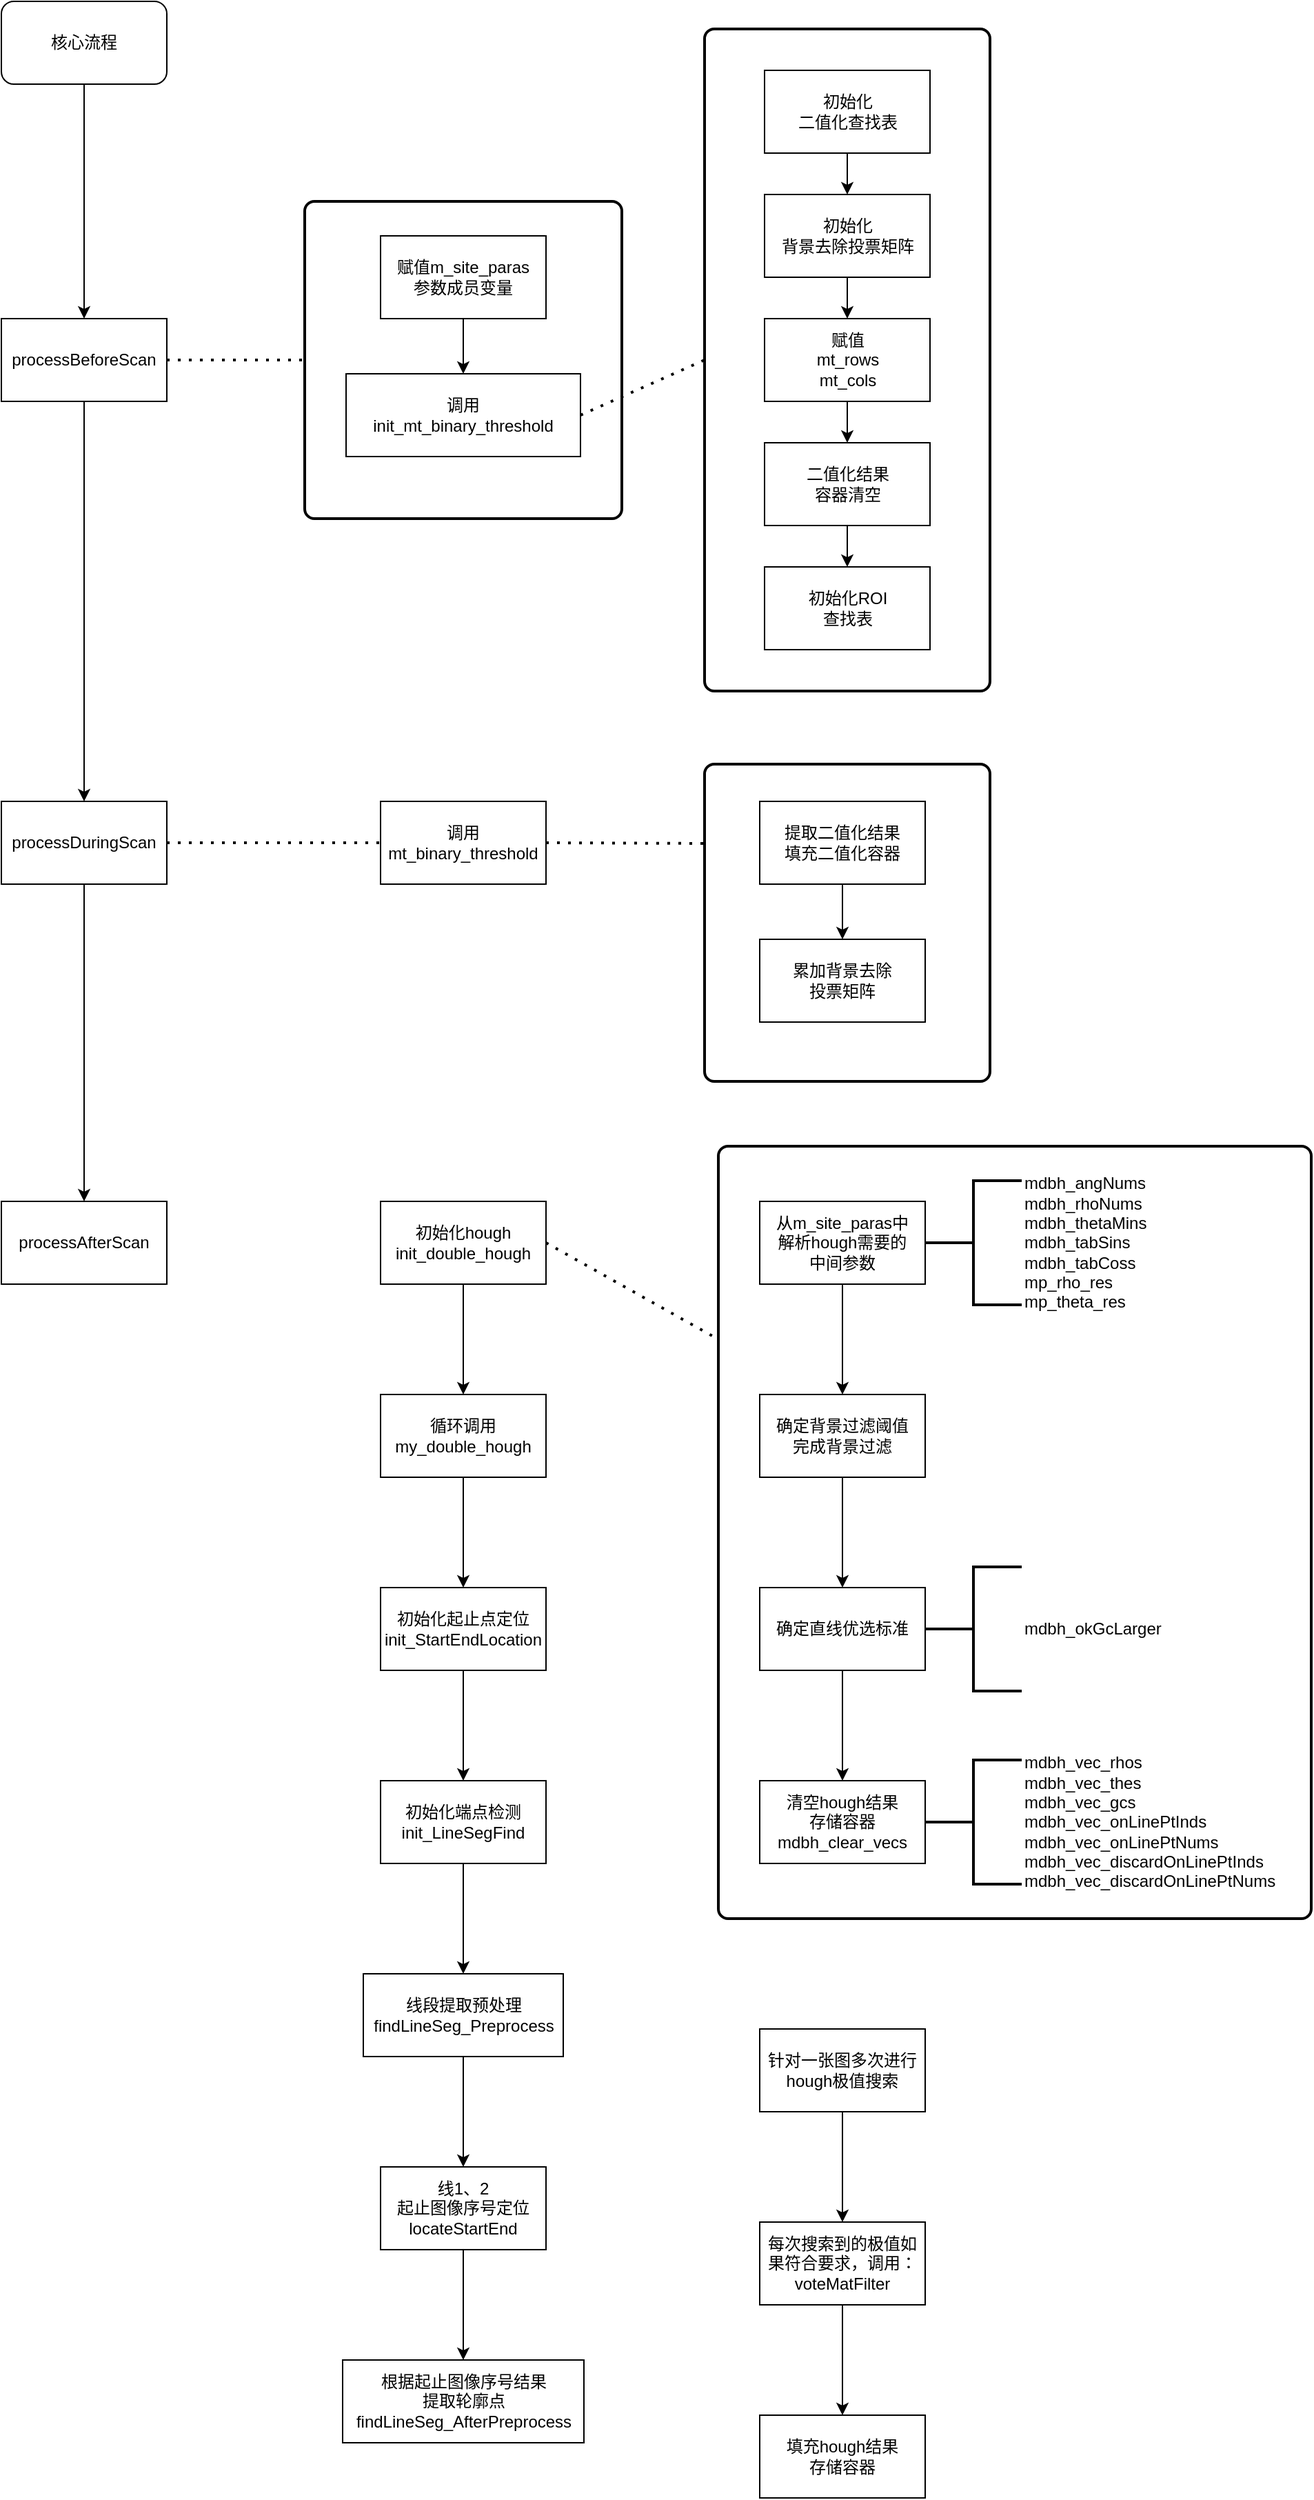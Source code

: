 <mxfile version="14.4.2" type="github">
  <diagram id="x87WVIfukVuzpfLglqjt" name="Page-1">
    <mxGraphModel dx="654" dy="1764" grid="1" gridSize="10" guides="1" tooltips="1" connect="1" arrows="1" fold="1" page="1" pageScale="1" pageWidth="827" pageHeight="1169" math="0" shadow="0">
      <root>
        <mxCell id="0" />
        <mxCell id="1" parent="0" />
        <mxCell id="iU9pxKzeouGR61ay9LNh-56" value="" style="rounded=1;whiteSpace=wrap;html=1;absoluteArcSize=1;arcSize=14;strokeWidth=2;" vertex="1" parent="1">
          <mxGeometry x="630" y="850" width="430" height="560" as="geometry" />
        </mxCell>
        <mxCell id="iU9pxKzeouGR61ay9LNh-30" value="" style="rounded=1;whiteSpace=wrap;html=1;absoluteArcSize=1;arcSize=14;strokeWidth=2;" vertex="1" parent="1">
          <mxGeometry x="620" y="573" width="207" height="230" as="geometry" />
        </mxCell>
        <mxCell id="iU9pxKzeouGR61ay9LNh-27" value="" style="rounded=1;whiteSpace=wrap;html=1;absoluteArcSize=1;arcSize=14;strokeWidth=2;" vertex="1" parent="1">
          <mxGeometry x="620" y="40" width="207" height="480" as="geometry" />
        </mxCell>
        <mxCell id="iU9pxKzeouGR61ay9LNh-25" value="" style="rounded=1;whiteSpace=wrap;html=1;absoluteArcSize=1;arcSize=14;strokeWidth=2;" vertex="1" parent="1">
          <mxGeometry x="330" y="165" width="230" height="230" as="geometry" />
        </mxCell>
        <mxCell id="iU9pxKzeouGR61ay9LNh-3" value="" style="edgeStyle=orthogonalEdgeStyle;rounded=0;orthogonalLoop=1;jettySize=auto;html=1;" edge="1" parent="1" source="iU9pxKzeouGR61ay9LNh-1" target="iU9pxKzeouGR61ay9LNh-2">
          <mxGeometry relative="1" as="geometry" />
        </mxCell>
        <mxCell id="iU9pxKzeouGR61ay9LNh-1" value="核心流程" style="rounded=1;whiteSpace=wrap;html=1;" vertex="1" parent="1">
          <mxGeometry x="110" y="20" width="120" height="60" as="geometry" />
        </mxCell>
        <mxCell id="iU9pxKzeouGR61ay9LNh-17" value="" style="edgeStyle=orthogonalEdgeStyle;rounded=0;orthogonalLoop=1;jettySize=auto;html=1;" edge="1" parent="1" source="iU9pxKzeouGR61ay9LNh-2" target="iU9pxKzeouGR61ay9LNh-16">
          <mxGeometry relative="1" as="geometry" />
        </mxCell>
        <mxCell id="iU9pxKzeouGR61ay9LNh-2" value="processBeforeScan" style="rounded=0;whiteSpace=wrap;html=1;" vertex="1" parent="1">
          <mxGeometry x="110" y="250" width="120" height="60" as="geometry" />
        </mxCell>
        <mxCell id="iU9pxKzeouGR61ay9LNh-6" value="" style="edgeStyle=orthogonalEdgeStyle;rounded=0;orthogonalLoop=1;jettySize=auto;html=1;" edge="1" parent="1" source="iU9pxKzeouGR61ay9LNh-4" target="iU9pxKzeouGR61ay9LNh-5">
          <mxGeometry relative="1" as="geometry" />
        </mxCell>
        <mxCell id="iU9pxKzeouGR61ay9LNh-4" value="赋值m_site_paras&lt;br&gt;参数成员变量" style="rounded=0;whiteSpace=wrap;html=1;" vertex="1" parent="1">
          <mxGeometry x="385" y="190" width="120" height="60" as="geometry" />
        </mxCell>
        <mxCell id="iU9pxKzeouGR61ay9LNh-5" value="调用&lt;br&gt;init_mt_binary_threshold" style="whiteSpace=wrap;html=1;rounded=0;" vertex="1" parent="1">
          <mxGeometry x="360" y="290" width="170" height="60" as="geometry" />
        </mxCell>
        <mxCell id="iU9pxKzeouGR61ay9LNh-9" value="" style="edgeStyle=orthogonalEdgeStyle;rounded=0;orthogonalLoop=1;jettySize=auto;html=1;" edge="1" parent="1" source="iU9pxKzeouGR61ay9LNh-7" target="iU9pxKzeouGR61ay9LNh-8">
          <mxGeometry relative="1" as="geometry" />
        </mxCell>
        <mxCell id="iU9pxKzeouGR61ay9LNh-7" value="初始化&lt;br&gt;二值化查找表" style="rounded=0;whiteSpace=wrap;html=1;" vertex="1" parent="1">
          <mxGeometry x="663.5" y="70" width="120" height="60" as="geometry" />
        </mxCell>
        <mxCell id="iU9pxKzeouGR61ay9LNh-11" value="" style="edgeStyle=orthogonalEdgeStyle;rounded=0;orthogonalLoop=1;jettySize=auto;html=1;" edge="1" parent="1" source="iU9pxKzeouGR61ay9LNh-8" target="iU9pxKzeouGR61ay9LNh-10">
          <mxGeometry relative="1" as="geometry" />
        </mxCell>
        <mxCell id="iU9pxKzeouGR61ay9LNh-8" value="初始化&lt;br&gt;背景去除投票矩阵" style="whiteSpace=wrap;html=1;rounded=0;" vertex="1" parent="1">
          <mxGeometry x="663.5" y="160" width="120" height="60" as="geometry" />
        </mxCell>
        <mxCell id="iU9pxKzeouGR61ay9LNh-13" value="" style="edgeStyle=orthogonalEdgeStyle;rounded=0;orthogonalLoop=1;jettySize=auto;html=1;" edge="1" parent="1" source="iU9pxKzeouGR61ay9LNh-10" target="iU9pxKzeouGR61ay9LNh-12">
          <mxGeometry relative="1" as="geometry" />
        </mxCell>
        <mxCell id="iU9pxKzeouGR61ay9LNh-10" value="赋值&lt;br&gt;mt_rows&lt;br&gt;mt_cols" style="whiteSpace=wrap;html=1;rounded=0;" vertex="1" parent="1">
          <mxGeometry x="663.5" y="250" width="120" height="60" as="geometry" />
        </mxCell>
        <mxCell id="iU9pxKzeouGR61ay9LNh-15" value="" style="edgeStyle=orthogonalEdgeStyle;rounded=0;orthogonalLoop=1;jettySize=auto;html=1;" edge="1" parent="1" source="iU9pxKzeouGR61ay9LNh-12" target="iU9pxKzeouGR61ay9LNh-14">
          <mxGeometry relative="1" as="geometry" />
        </mxCell>
        <mxCell id="iU9pxKzeouGR61ay9LNh-12" value="二值化结果&lt;br&gt;容器清空" style="whiteSpace=wrap;html=1;rounded=0;" vertex="1" parent="1">
          <mxGeometry x="663.5" y="340" width="120" height="60" as="geometry" />
        </mxCell>
        <mxCell id="iU9pxKzeouGR61ay9LNh-14" value="初始化ROI&lt;br&gt;查找表" style="whiteSpace=wrap;html=1;rounded=0;" vertex="1" parent="1">
          <mxGeometry x="663.5" y="430" width="120" height="60" as="geometry" />
        </mxCell>
        <mxCell id="iU9pxKzeouGR61ay9LNh-32" value="" style="edgeStyle=orthogonalEdgeStyle;rounded=0;orthogonalLoop=1;jettySize=auto;html=1;" edge="1" parent="1" source="iU9pxKzeouGR61ay9LNh-16" target="iU9pxKzeouGR61ay9LNh-31">
          <mxGeometry relative="1" as="geometry" />
        </mxCell>
        <mxCell id="iU9pxKzeouGR61ay9LNh-16" value="processDuringScan" style="rounded=0;whiteSpace=wrap;html=1;" vertex="1" parent="1">
          <mxGeometry x="110" y="600" width="120" height="60" as="geometry" />
        </mxCell>
        <mxCell id="iU9pxKzeouGR61ay9LNh-18" value="调用&lt;br&gt;mt_binary_threshold" style="rounded=0;whiteSpace=wrap;html=1;" vertex="1" parent="1">
          <mxGeometry x="385" y="600" width="120" height="60" as="geometry" />
        </mxCell>
        <mxCell id="iU9pxKzeouGR61ay9LNh-21" value="" style="edgeStyle=orthogonalEdgeStyle;rounded=0;orthogonalLoop=1;jettySize=auto;html=1;" edge="1" parent="1" source="iU9pxKzeouGR61ay9LNh-19" target="iU9pxKzeouGR61ay9LNh-20">
          <mxGeometry relative="1" as="geometry" />
        </mxCell>
        <mxCell id="iU9pxKzeouGR61ay9LNh-19" value="提取二值化结果&lt;br&gt;填充二值化容器" style="rounded=0;whiteSpace=wrap;html=1;" vertex="1" parent="1">
          <mxGeometry x="660" y="600" width="120" height="60" as="geometry" />
        </mxCell>
        <mxCell id="iU9pxKzeouGR61ay9LNh-20" value="累加背景去除&lt;br&gt;投票矩阵" style="whiteSpace=wrap;html=1;rounded=0;" vertex="1" parent="1">
          <mxGeometry x="660" y="700" width="120" height="60" as="geometry" />
        </mxCell>
        <mxCell id="iU9pxKzeouGR61ay9LNh-22" value="" style="endArrow=none;dashed=1;html=1;dashPattern=1 3;strokeWidth=2;exitX=1;exitY=0.5;exitDx=0;exitDy=0;entryX=0;entryY=0.5;entryDx=0;entryDy=0;" edge="1" parent="1" source="iU9pxKzeouGR61ay9LNh-16" target="iU9pxKzeouGR61ay9LNh-18">
          <mxGeometry width="50" height="50" relative="1" as="geometry">
            <mxPoint x="280" y="620" as="sourcePoint" />
            <mxPoint x="330" y="570" as="targetPoint" />
          </mxGeometry>
        </mxCell>
        <mxCell id="iU9pxKzeouGR61ay9LNh-23" value="" style="endArrow=none;dashed=1;html=1;dashPattern=1 3;strokeWidth=2;exitX=1;exitY=0.5;exitDx=0;exitDy=0;entryX=0;entryY=0.25;entryDx=0;entryDy=0;" edge="1" parent="1" source="iU9pxKzeouGR61ay9LNh-18" target="iU9pxKzeouGR61ay9LNh-30">
          <mxGeometry width="50" height="50" relative="1" as="geometry">
            <mxPoint x="510" y="584" as="sourcePoint" />
            <mxPoint x="665" y="584" as="targetPoint" />
          </mxGeometry>
        </mxCell>
        <mxCell id="iU9pxKzeouGR61ay9LNh-24" value="" style="endArrow=none;dashed=1;html=1;dashPattern=1 3;strokeWidth=2;exitX=1;exitY=0.5;exitDx=0;exitDy=0;entryX=0;entryY=0.5;entryDx=0;entryDy=0;" edge="1" parent="1" source="iU9pxKzeouGR61ay9LNh-2" target="iU9pxKzeouGR61ay9LNh-25">
          <mxGeometry width="50" height="50" relative="1" as="geometry">
            <mxPoint x="270" y="230" as="sourcePoint" />
            <mxPoint x="320" y="280" as="targetPoint" />
          </mxGeometry>
        </mxCell>
        <mxCell id="iU9pxKzeouGR61ay9LNh-28" value="" style="endArrow=none;dashed=1;html=1;dashPattern=1 3;strokeWidth=2;exitX=1;exitY=0.5;exitDx=0;exitDy=0;entryX=0;entryY=0.5;entryDx=0;entryDy=0;" edge="1" parent="1" source="iU9pxKzeouGR61ay9LNh-5" target="iU9pxKzeouGR61ay9LNh-27">
          <mxGeometry width="50" height="50" relative="1" as="geometry">
            <mxPoint x="240" y="290" as="sourcePoint" />
            <mxPoint x="340" y="290" as="targetPoint" />
          </mxGeometry>
        </mxCell>
        <mxCell id="iU9pxKzeouGR61ay9LNh-31" value="processAfterScan" style="whiteSpace=wrap;html=1;rounded=0;" vertex="1" parent="1">
          <mxGeometry x="110" y="890" width="120" height="60" as="geometry" />
        </mxCell>
        <mxCell id="iU9pxKzeouGR61ay9LNh-35" value="" style="edgeStyle=orthogonalEdgeStyle;rounded=0;orthogonalLoop=1;jettySize=auto;html=1;" edge="1" parent="1" source="iU9pxKzeouGR61ay9LNh-33" target="iU9pxKzeouGR61ay9LNh-34">
          <mxGeometry relative="1" as="geometry" />
        </mxCell>
        <mxCell id="iU9pxKzeouGR61ay9LNh-33" value="循环调用&lt;br&gt;my_double_hough" style="rounded=0;whiteSpace=wrap;html=1;" vertex="1" parent="1">
          <mxGeometry x="385" y="1030" width="120" height="60" as="geometry" />
        </mxCell>
        <mxCell id="iU9pxKzeouGR61ay9LNh-38" value="" style="edgeStyle=orthogonalEdgeStyle;rounded=0;orthogonalLoop=1;jettySize=auto;html=1;" edge="1" parent="1" source="iU9pxKzeouGR61ay9LNh-34" target="iU9pxKzeouGR61ay9LNh-37">
          <mxGeometry relative="1" as="geometry" />
        </mxCell>
        <mxCell id="iU9pxKzeouGR61ay9LNh-34" value="初始化起止点定位&lt;br&gt;init_StartEndLocation" style="whiteSpace=wrap;html=1;rounded=0;" vertex="1" parent="1">
          <mxGeometry x="385" y="1170" width="120" height="60" as="geometry" />
        </mxCell>
        <mxCell id="iU9pxKzeouGR61ay9LNh-45" value="" style="edgeStyle=orthogonalEdgeStyle;rounded=0;orthogonalLoop=1;jettySize=auto;html=1;" edge="1" parent="1" source="iU9pxKzeouGR61ay9LNh-36" target="iU9pxKzeouGR61ay9LNh-33">
          <mxGeometry relative="1" as="geometry" />
        </mxCell>
        <mxCell id="iU9pxKzeouGR61ay9LNh-36" value="初始化hough&lt;br&gt;init_double_hough" style="rounded=0;whiteSpace=wrap;html=1;" vertex="1" parent="1">
          <mxGeometry x="385" y="890" width="120" height="60" as="geometry" />
        </mxCell>
        <mxCell id="iU9pxKzeouGR61ay9LNh-40" value="" style="edgeStyle=orthogonalEdgeStyle;rounded=0;orthogonalLoop=1;jettySize=auto;html=1;" edge="1" parent="1" source="iU9pxKzeouGR61ay9LNh-37" target="iU9pxKzeouGR61ay9LNh-39">
          <mxGeometry relative="1" as="geometry" />
        </mxCell>
        <mxCell id="iU9pxKzeouGR61ay9LNh-37" value="初始化端点检测&lt;br&gt;init_LineSegFind" style="whiteSpace=wrap;html=1;rounded=0;" vertex="1" parent="1">
          <mxGeometry x="385" y="1310" width="120" height="60" as="geometry" />
        </mxCell>
        <mxCell id="iU9pxKzeouGR61ay9LNh-42" value="" style="edgeStyle=orthogonalEdgeStyle;rounded=0;orthogonalLoop=1;jettySize=auto;html=1;" edge="1" parent="1" source="iU9pxKzeouGR61ay9LNh-39" target="iU9pxKzeouGR61ay9LNh-41">
          <mxGeometry relative="1" as="geometry" />
        </mxCell>
        <mxCell id="iU9pxKzeouGR61ay9LNh-39" value="线段提取预处理&lt;br&gt;findLineSeg_Preprocess" style="whiteSpace=wrap;html=1;rounded=0;" vertex="1" parent="1">
          <mxGeometry x="372.5" y="1450" width="145" height="60" as="geometry" />
        </mxCell>
        <mxCell id="iU9pxKzeouGR61ay9LNh-44" value="" style="edgeStyle=orthogonalEdgeStyle;rounded=0;orthogonalLoop=1;jettySize=auto;html=1;" edge="1" parent="1" source="iU9pxKzeouGR61ay9LNh-41" target="iU9pxKzeouGR61ay9LNh-43">
          <mxGeometry relative="1" as="geometry" />
        </mxCell>
        <mxCell id="iU9pxKzeouGR61ay9LNh-41" value="线1、2&lt;br&gt;起止图像序号定位&lt;br&gt;locateStartEnd" style="whiteSpace=wrap;html=1;rounded=0;" vertex="1" parent="1">
          <mxGeometry x="385" y="1590" width="120" height="60" as="geometry" />
        </mxCell>
        <mxCell id="iU9pxKzeouGR61ay9LNh-43" value="根据起止图像序号结果&lt;br&gt;提取轮廓点&lt;br&gt;findLineSeg_AfterPreprocess" style="whiteSpace=wrap;html=1;rounded=0;" vertex="1" parent="1">
          <mxGeometry x="357.5" y="1730" width="175" height="60" as="geometry" />
        </mxCell>
        <mxCell id="iU9pxKzeouGR61ay9LNh-48" value="" style="edgeStyle=orthogonalEdgeStyle;rounded=0;orthogonalLoop=1;jettySize=auto;html=1;" edge="1" parent="1" source="iU9pxKzeouGR61ay9LNh-46" target="iU9pxKzeouGR61ay9LNh-47">
          <mxGeometry relative="1" as="geometry" />
        </mxCell>
        <mxCell id="iU9pxKzeouGR61ay9LNh-46" value="从m_site_paras中&lt;br&gt;解析hough需要的&lt;br&gt;中间参数" style="rounded=0;whiteSpace=wrap;html=1;" vertex="1" parent="1">
          <mxGeometry x="660" y="890" width="120" height="60" as="geometry" />
        </mxCell>
        <mxCell id="iU9pxKzeouGR61ay9LNh-50" value="" style="edgeStyle=orthogonalEdgeStyle;rounded=0;orthogonalLoop=1;jettySize=auto;html=1;" edge="1" parent="1" source="iU9pxKzeouGR61ay9LNh-47" target="iU9pxKzeouGR61ay9LNh-49">
          <mxGeometry relative="1" as="geometry" />
        </mxCell>
        <mxCell id="iU9pxKzeouGR61ay9LNh-47" value="确定背景过滤阈值&lt;br&gt;完成背景过滤" style="whiteSpace=wrap;html=1;rounded=0;" vertex="1" parent="1">
          <mxGeometry x="660" y="1030" width="120" height="60" as="geometry" />
        </mxCell>
        <mxCell id="iU9pxKzeouGR61ay9LNh-52" value="" style="edgeStyle=orthogonalEdgeStyle;rounded=0;orthogonalLoop=1;jettySize=auto;html=1;" edge="1" parent="1" source="iU9pxKzeouGR61ay9LNh-49" target="iU9pxKzeouGR61ay9LNh-51">
          <mxGeometry relative="1" as="geometry" />
        </mxCell>
        <mxCell id="iU9pxKzeouGR61ay9LNh-49" value="确定直线优选标准" style="whiteSpace=wrap;html=1;rounded=0;" vertex="1" parent="1">
          <mxGeometry x="660" y="1170" width="120" height="60" as="geometry" />
        </mxCell>
        <mxCell id="iU9pxKzeouGR61ay9LNh-51" value="清空hough结果&lt;br&gt;存储容器&lt;br&gt;mdbh_clear_vecs" style="whiteSpace=wrap;html=1;rounded=0;" vertex="1" parent="1">
          <mxGeometry x="660" y="1310" width="120" height="60" as="geometry" />
        </mxCell>
        <mxCell id="iU9pxKzeouGR61ay9LNh-53" value="mdbh_angNums&lt;br&gt;mdbh_rhoNums&lt;br&gt;mdbh_thetaMins&lt;br&gt;mdbh_tabSins&lt;br&gt;mdbh_tabCoss&lt;br&gt;mp_rho_res&lt;br&gt;mp_theta_res" style="strokeWidth=2;html=1;shape=mxgraph.flowchart.annotation_2;align=left;labelPosition=right;pointerEvents=1;" vertex="1" parent="1">
          <mxGeometry x="780" y="875" width="70" height="90" as="geometry" />
        </mxCell>
        <mxCell id="iU9pxKzeouGR61ay9LNh-54" value="mdbh_okGcLarger" style="strokeWidth=2;html=1;shape=mxgraph.flowchart.annotation_2;align=left;labelPosition=right;pointerEvents=1;" vertex="1" parent="1">
          <mxGeometry x="780" y="1155" width="70" height="90" as="geometry" />
        </mxCell>
        <mxCell id="iU9pxKzeouGR61ay9LNh-55" value="mdbh_vec_rhos&lt;br&gt;mdbh_vec_thes&lt;br&gt;mdbh_vec_gcs&lt;br&gt;mdbh_vec_onLinePtInds&lt;br&gt;mdbh_vec_onLinePtNums&lt;br&gt;mdbh_vec_discardOnLinePtInds&lt;br&gt;mdbh_vec_discardOnLinePtNums" style="strokeWidth=2;html=1;shape=mxgraph.flowchart.annotation_2;align=left;labelPosition=right;pointerEvents=1;" vertex="1" parent="1">
          <mxGeometry x="780" y="1295" width="70" height="90" as="geometry" />
        </mxCell>
        <mxCell id="iU9pxKzeouGR61ay9LNh-57" value="" style="endArrow=none;dashed=1;html=1;dashPattern=1 3;strokeWidth=2;exitX=1;exitY=0.5;exitDx=0;exitDy=0;entryX=0;entryY=0.25;entryDx=0;entryDy=0;" edge="1" parent="1" source="iU9pxKzeouGR61ay9LNh-36" target="iU9pxKzeouGR61ay9LNh-56">
          <mxGeometry width="50" height="50" relative="1" as="geometry">
            <mxPoint x="560" y="1000" as="sourcePoint" />
            <mxPoint x="610" y="950" as="targetPoint" />
          </mxGeometry>
        </mxCell>
        <mxCell id="iU9pxKzeouGR61ay9LNh-59" value="填充hough结果&lt;br&gt;存储容器" style="rounded=0;whiteSpace=wrap;html=1;" vertex="1" parent="1">
          <mxGeometry x="660" y="1770" width="120" height="60" as="geometry" />
        </mxCell>
        <mxCell id="iU9pxKzeouGR61ay9LNh-62" value="" style="edgeStyle=orthogonalEdgeStyle;rounded=0;orthogonalLoop=1;jettySize=auto;html=1;" edge="1" parent="1" source="iU9pxKzeouGR61ay9LNh-60" target="iU9pxKzeouGR61ay9LNh-61">
          <mxGeometry relative="1" as="geometry" />
        </mxCell>
        <mxCell id="iU9pxKzeouGR61ay9LNh-60" value="针对一张图多次进行&lt;br&gt;hough极值搜索" style="rounded=0;whiteSpace=wrap;html=1;" vertex="1" parent="1">
          <mxGeometry x="660" y="1490" width="120" height="60" as="geometry" />
        </mxCell>
        <mxCell id="iU9pxKzeouGR61ay9LNh-63" value="" style="edgeStyle=orthogonalEdgeStyle;rounded=0;orthogonalLoop=1;jettySize=auto;html=1;" edge="1" parent="1" source="iU9pxKzeouGR61ay9LNh-61" target="iU9pxKzeouGR61ay9LNh-59">
          <mxGeometry relative="1" as="geometry" />
        </mxCell>
        <mxCell id="iU9pxKzeouGR61ay9LNh-61" value="每次搜索到的极值如果符合要求，调用：&lt;br&gt;voteMatFilter" style="whiteSpace=wrap;html=1;rounded=0;" vertex="1" parent="1">
          <mxGeometry x="660" y="1630" width="120" height="60" as="geometry" />
        </mxCell>
      </root>
    </mxGraphModel>
  </diagram>
</mxfile>
